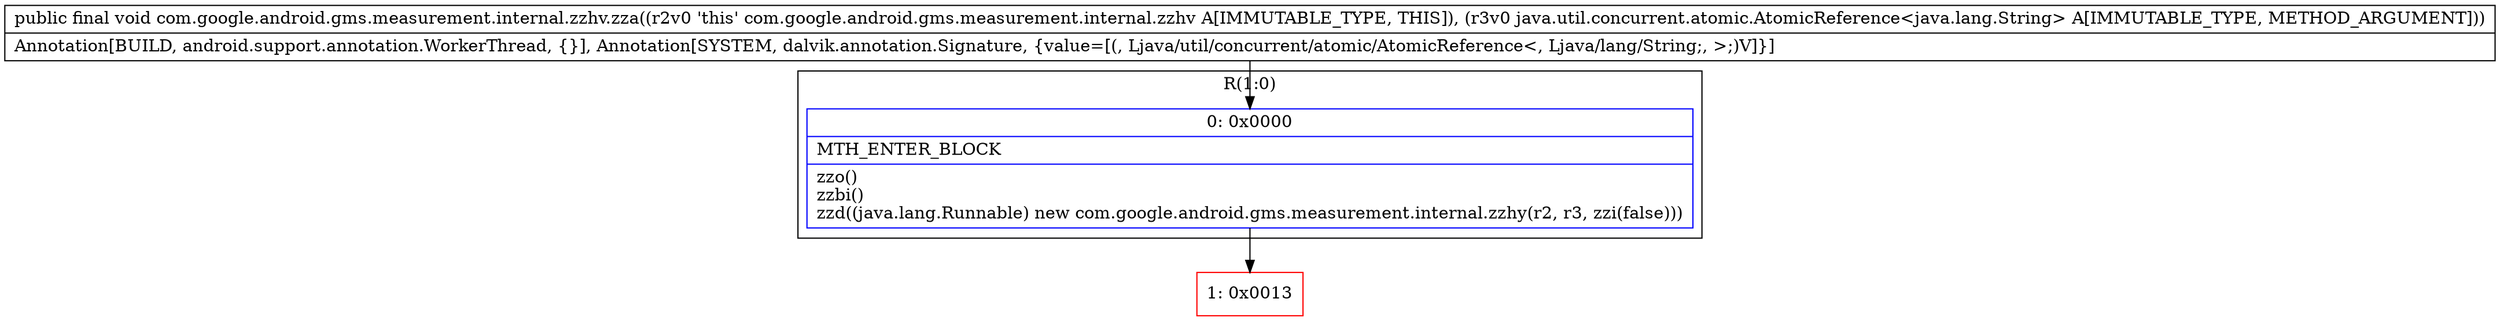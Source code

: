 digraph "CFG forcom.google.android.gms.measurement.internal.zzhv.zza(Ljava\/util\/concurrent\/atomic\/AtomicReference;)V" {
subgraph cluster_Region_442553969 {
label = "R(1:0)";
node [shape=record,color=blue];
Node_0 [shape=record,label="{0\:\ 0x0000|MTH_ENTER_BLOCK\l|zzo()\lzzbi()\lzzd((java.lang.Runnable) new com.google.android.gms.measurement.internal.zzhy(r2, r3, zzi(false)))\l}"];
}
Node_1 [shape=record,color=red,label="{1\:\ 0x0013}"];
MethodNode[shape=record,label="{public final void com.google.android.gms.measurement.internal.zzhv.zza((r2v0 'this' com.google.android.gms.measurement.internal.zzhv A[IMMUTABLE_TYPE, THIS]), (r3v0 java.util.concurrent.atomic.AtomicReference\<java.lang.String\> A[IMMUTABLE_TYPE, METHOD_ARGUMENT]))  | Annotation[BUILD, android.support.annotation.WorkerThread, \{\}], Annotation[SYSTEM, dalvik.annotation.Signature, \{value=[(, Ljava\/util\/concurrent\/atomic\/AtomicReference\<, Ljava\/lang\/String;, \>;)V]\}]\l}"];
MethodNode -> Node_0;
Node_0 -> Node_1;
}

